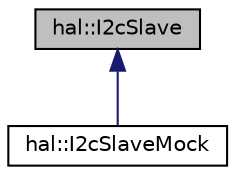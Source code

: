 digraph "hal::I2cSlave"
{
 // INTERACTIVE_SVG=YES
  edge [fontname="Helvetica",fontsize="10",labelfontname="Helvetica",labelfontsize="10"];
  node [fontname="Helvetica",fontsize="10",shape=record];
  Node0 [label="hal::I2cSlave",height=0.2,width=0.4,color="black", fillcolor="grey75", style="filled", fontcolor="black"];
  Node0 -> Node1 [dir="back",color="midnightblue",fontsize="10",style="solid",fontname="Helvetica"];
  Node1 [label="hal::I2cSlaveMock",height=0.2,width=0.4,color="black", fillcolor="white", style="filled",URL="$d8/d85/classhal_1_1_i2c_slave_mock.html"];
}
